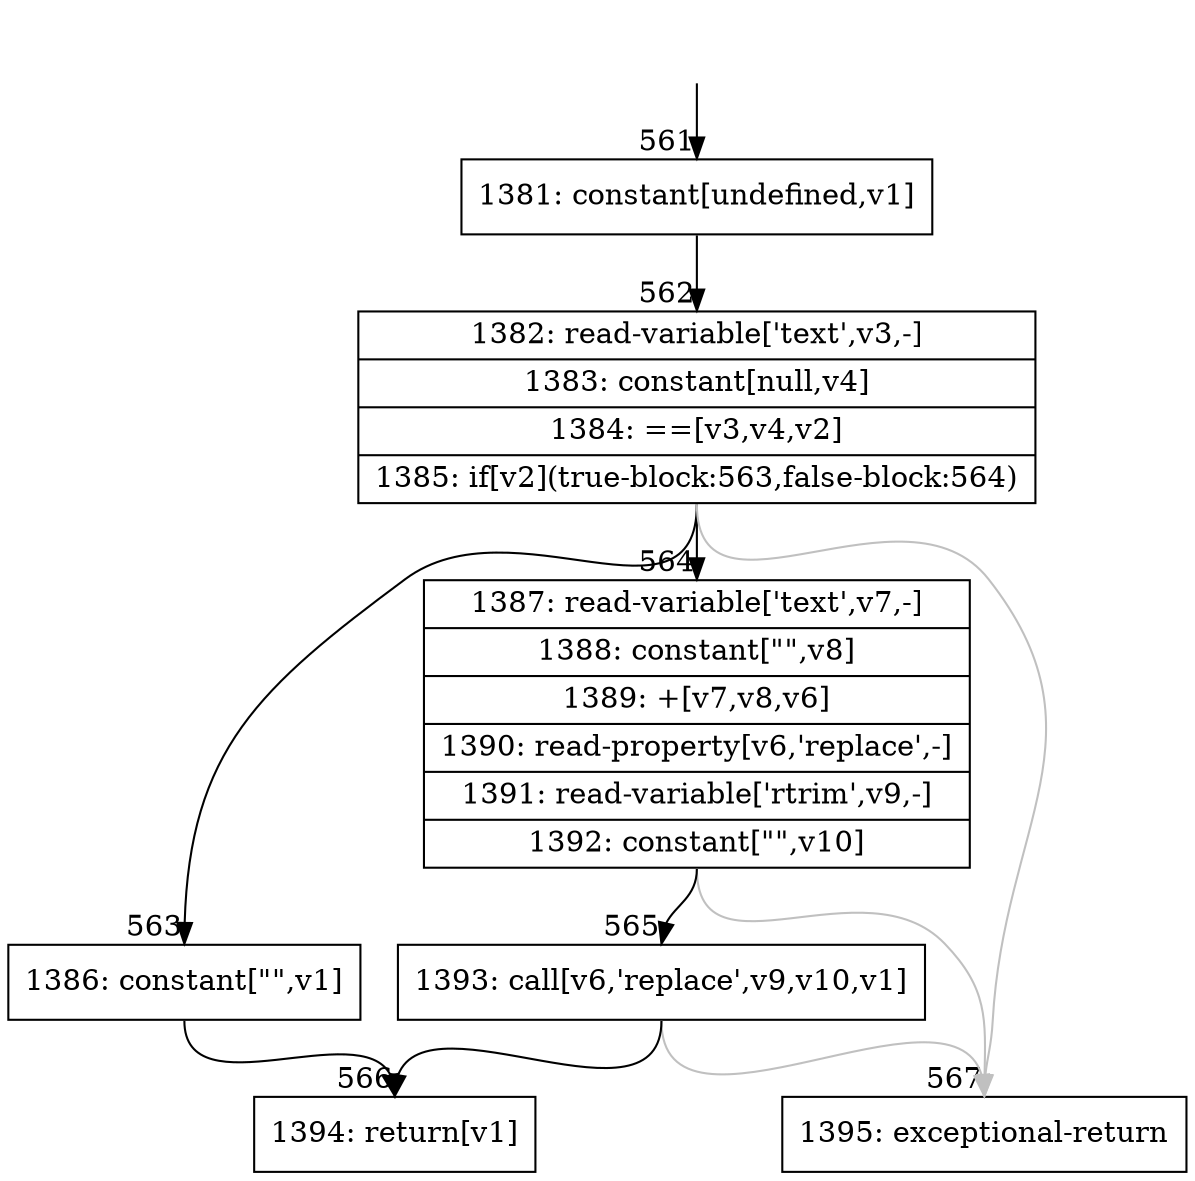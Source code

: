 digraph {
rankdir="TD"
BB_entry42[shape=none,label=""];
BB_entry42 -> BB561 [tailport=s, headport=n, headlabel="    561"]
BB561 [shape=record label="{1381: constant[undefined,v1]}" ] 
BB561 -> BB562 [tailport=s, headport=n, headlabel="      562"]
BB562 [shape=record label="{1382: read-variable['text',v3,-]|1383: constant[null,v4]|1384: ==[v3,v4,v2]|1385: if[v2](true-block:563,false-block:564)}" ] 
BB562 -> BB563 [tailport=s, headport=n, headlabel="      563"]
BB562 -> BB564 [tailport=s, headport=n, headlabel="      564"]
BB562 -> BB567 [tailport=s, headport=n, color=gray, headlabel="      567"]
BB563 [shape=record label="{1386: constant[\"\",v1]}" ] 
BB563 -> BB566 [tailport=s, headport=n, headlabel="      566"]
BB564 [shape=record label="{1387: read-variable['text',v7,-]|1388: constant[\"\",v8]|1389: +[v7,v8,v6]|1390: read-property[v6,'replace',-]|1391: read-variable['rtrim',v9,-]|1392: constant[\"\",v10]}" ] 
BB564 -> BB565 [tailport=s, headport=n, headlabel="      565"]
BB564 -> BB567 [tailport=s, headport=n, color=gray]
BB565 [shape=record label="{1393: call[v6,'replace',v9,v10,v1]}" ] 
BB565 -> BB566 [tailport=s, headport=n]
BB565 -> BB567 [tailport=s, headport=n, color=gray]
BB566 [shape=record label="{1394: return[v1]}" ] 
BB567 [shape=record label="{1395: exceptional-return}" ] 
}
